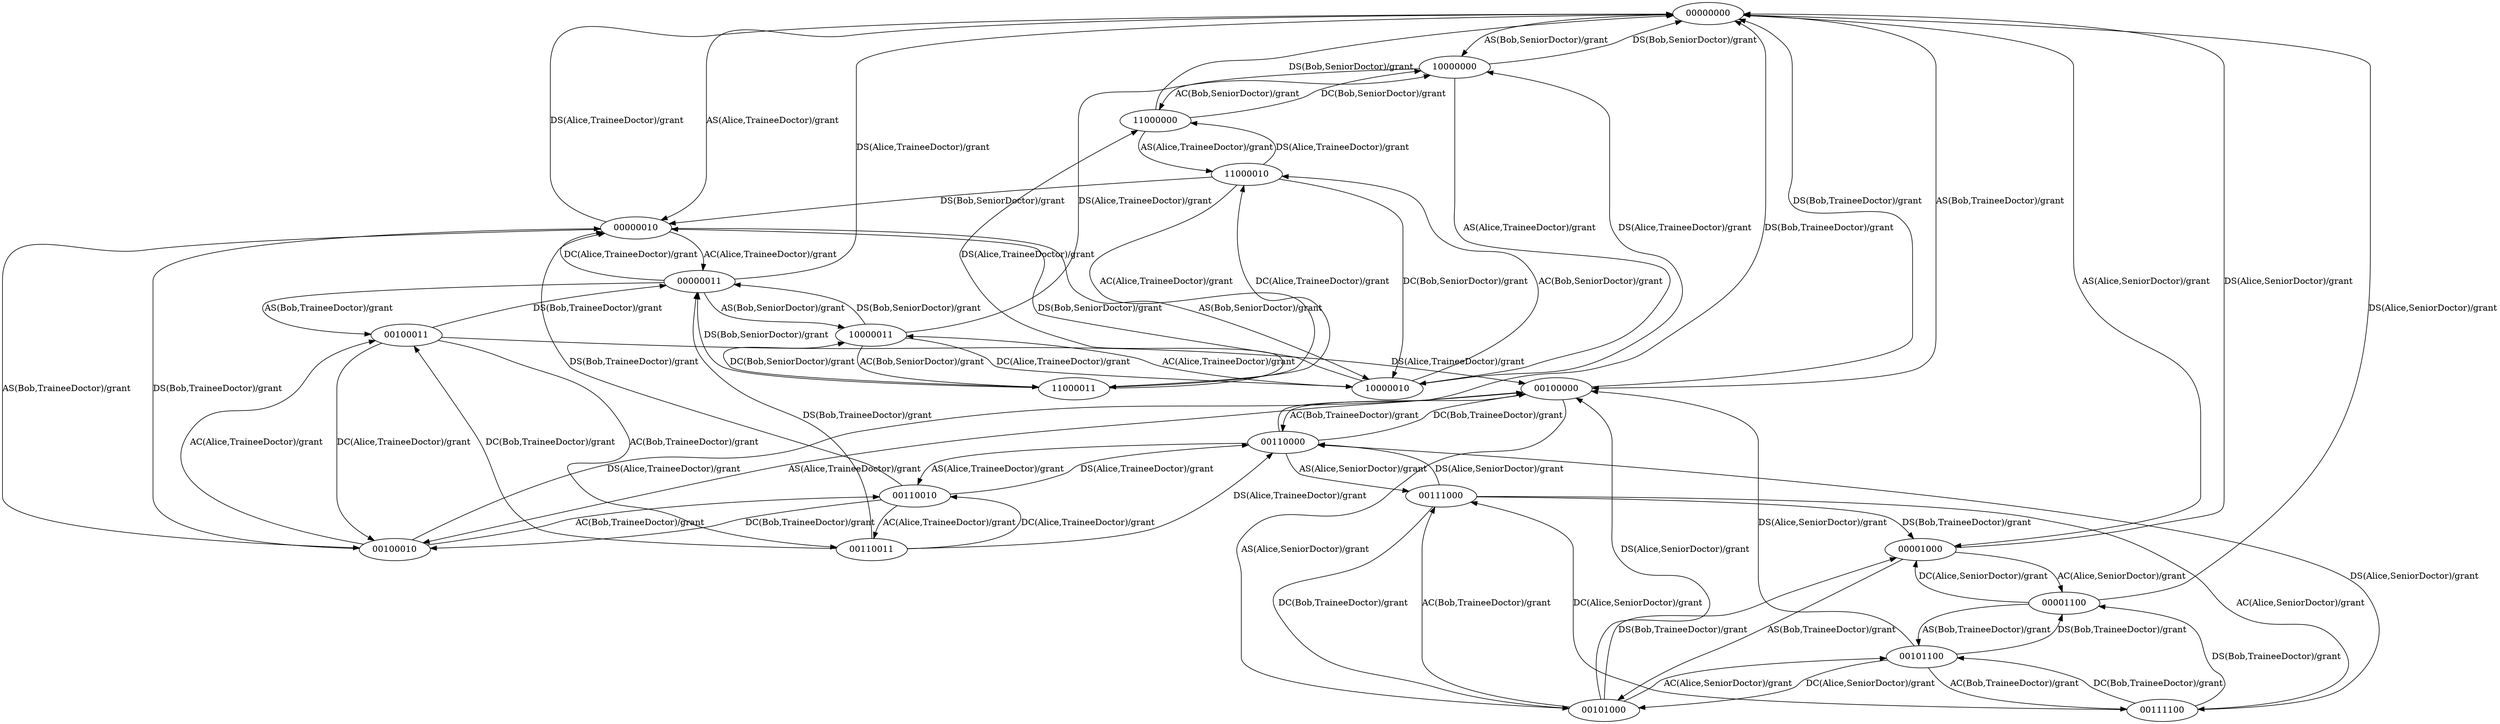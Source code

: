 digraph rbac2Fsm {
  00000000 -> 10000000 [ label ="AS(Bob,SeniorDoctor)/grant"];
  00000000 -> 00001000 [ label ="AS(Alice,SeniorDoctor)/grant"];
  00000000 -> 00100000 [ label ="AS(Bob,TraineeDoctor)/grant"];
  00000000 -> 00000010 [ label ="AS(Alice,TraineeDoctor)/grant"];
  00000010 -> 10000010 [ label ="AS(Bob,SeniorDoctor)/grant"];
  00000010 -> 00100010 [ label ="AS(Bob,TraineeDoctor)/grant"];
  00000010 -> 00000000 [ label ="DS(Alice,TraineeDoctor)/grant"];
  00000010 -> 00000011 [ label ="AC(Alice,TraineeDoctor)/grant"];
  10000000 -> 00000000 [ label ="DS(Bob,SeniorDoctor)/grant"];
  00100000 -> 00101000 [ label ="AS(Alice,SeniorDoctor)/grant"];
  10000000 -> 11000000 [ label ="AC(Bob,SeniorDoctor)/grant"];
  00100000 -> 00000000 [ label ="DS(Bob,TraineeDoctor)/grant"];
  00100000 -> 00110000 [ label ="AC(Bob,TraineeDoctor)/grant"];
  00001000 -> 00000000 [ label ="DS(Alice,SeniorDoctor)/grant"];
  00100000 -> 00100010 [ label ="AS(Alice,TraineeDoctor)/grant"];
  00001000 -> 00001100 [ label ="AC(Alice,SeniorDoctor)/grant"];
  10000000 -> 10000010 [ label ="AS(Alice,TraineeDoctor)/grant"];
  00001000 -> 00101000 [ label ="AS(Bob,TraineeDoctor)/grant"];
  00000011 -> 10000011 [ label ="AS(Bob,SeniorDoctor)/grant"];
  10000010 -> 00000010 [ label ="DS(Bob,SeniorDoctor)/grant"];
  10000010 -> 11000010 [ label ="AC(Bob,SeniorDoctor)/grant"];
  00101000 -> 00100000 [ label ="DS(Alice,SeniorDoctor)/grant"];
  00101000 -> 00101100 [ label ="AC(Alice,SeniorDoctor)/grant"];
  11000000 -> 00000000 [ label ="DS(Bob,SeniorDoctor)/grant"];
  11000000 -> 10000000 [ label ="DC(Bob,SeniorDoctor)/grant"];
  10000010 -> 10000000 [ label ="DS(Alice,TraineeDoctor)/grant"];
  00101000 -> 00001000 [ label ="DS(Bob,TraineeDoctor)/grant"];
  10000010 -> 10000011 [ label ="AC(Alice,TraineeDoctor)/grant"];
  00101000 -> 00111000 [ label ="AC(Bob,TraineeDoctor)/grant"];
  00100010 -> 00000010 [ label ="DS(Bob,TraineeDoctor)/grant"];
  00100010 -> 00110010 [ label ="AC(Bob,TraineeDoctor)/grant"];
  00110000 -> 00111000 [ label ="AS(Alice,SeniorDoctor)/grant"];
  00000011 -> 00100011 [ label ="AS(Bob,TraineeDoctor)/grant"];
  00110000 -> 00000000 [ label ="DS(Bob,TraineeDoctor)/grant"];
  00110000 -> 00100000 [ label ="DC(Bob,TraineeDoctor)/grant"];
  00110000 -> 00110010 [ label ="AS(Alice,TraineeDoctor)/grant"];
  11000000 -> 11000010 [ label ="AS(Alice,TraineeDoctor)/grant"];
  00001100 -> 00000000 [ label ="DS(Alice,SeniorDoctor)/grant"];
  00100010 -> 00100000 [ label ="DS(Alice,TraineeDoctor)/grant"];
  00100010 -> 00100011 [ label ="AC(Alice,TraineeDoctor)/grant"];
  00001100 -> 00001000 [ label ="DC(Alice,SeniorDoctor)/grant"];
  00000011 -> 00000000 [ label ="DS(Alice,TraineeDoctor)/grant"];
  00001100 -> 00101100 [ label ="AS(Bob,TraineeDoctor)/grant"];
  00000011 -> 00000010 [ label ="DC(Alice,TraineeDoctor)/grant"];
  10000011 -> 00000011 [ label ="DS(Bob,SeniorDoctor)/grant"];
  10000011 -> 11000011 [ label ="AC(Bob,SeniorDoctor)/grant"];
  11000010 -> 00000010 [ label ="DS(Bob,SeniorDoctor)/grant"];
  11000010 -> 10000010 [ label ="DC(Bob,SeniorDoctor)/grant"];
  00101100 -> 00100000 [ label ="DS(Alice,SeniorDoctor)/grant"];
  10000011 -> 10000000 [ label ="DS(Alice,TraineeDoctor)/grant"];
  00101100 -> 00101000 [ label ="DC(Alice,SeniorDoctor)/grant"];
  00101100 -> 00001100 [ label ="DS(Bob,TraineeDoctor)/grant"];
  00101100 -> 00111100 [ label ="AC(Bob,TraineeDoctor)/grant"];
  00111000 -> 00110000 [ label ="DS(Alice,SeniorDoctor)/grant"];
  00100011 -> 00000011 [ label ="DS(Bob,TraineeDoctor)/grant"];
  10000011 -> 10000010 [ label ="DC(Alice,TraineeDoctor)/grant"];
  00100011 -> 00110011 [ label ="AC(Bob,TraineeDoctor)/grant"];
  00110010 -> 00000010 [ label ="DS(Bob,TraineeDoctor)/grant"];
  00111000 -> 00111100 [ label ="AC(Alice,SeniorDoctor)/grant"];
  11000010 -> 11000000 [ label ="DS(Alice,TraineeDoctor)/grant"];
  11000010 -> 11000011 [ label ="AC(Alice,TraineeDoctor)/grant"];
  00111000 -> 00001000 [ label ="DS(Bob,TraineeDoctor)/grant"];
  00110010 -> 00100010 [ label ="DC(Bob,TraineeDoctor)/grant"];
  00100011 -> 00100000 [ label ="DS(Alice,TraineeDoctor)/grant"];
  00110010 -> 00110000 [ label ="DS(Alice,TraineeDoctor)/grant"];
  00111000 -> 00101000 [ label ="DC(Bob,TraineeDoctor)/grant"];
  00100011 -> 00100010 [ label ="DC(Alice,TraineeDoctor)/grant"];
  00110010 -> 00110011 [ label ="AC(Alice,TraineeDoctor)/grant"];
  11000011 -> 00000011 [ label ="DS(Bob,SeniorDoctor)/grant"];
  11000011 -> 10000011 [ label ="DC(Bob,SeniorDoctor)/grant"];
  00110011 -> 00000011 [ label ="DS(Bob,TraineeDoctor)/grant"];
  00111100 -> 00110000 [ label ="DS(Alice,SeniorDoctor)/grant"];
  00111100 -> 00111000 [ label ="DC(Alice,SeniorDoctor)/grant"];
  00111100 -> 00001100 [ label ="DS(Bob,TraineeDoctor)/grant"];
  00110011 -> 00100011 [ label ="DC(Bob,TraineeDoctor)/grant"];
  00111100 -> 00101100 [ label ="DC(Bob,TraineeDoctor)/grant"];
  00110011 -> 00110000 [ label ="DS(Alice,TraineeDoctor)/grant"];
  11000011 -> 11000000 [ label ="DS(Alice,TraineeDoctor)/grant"];
  00110011 -> 00110010 [ label ="DC(Alice,TraineeDoctor)/grant"];
  11000011 -> 11000010 [ label ="DC(Alice,TraineeDoctor)/grant"];
}
